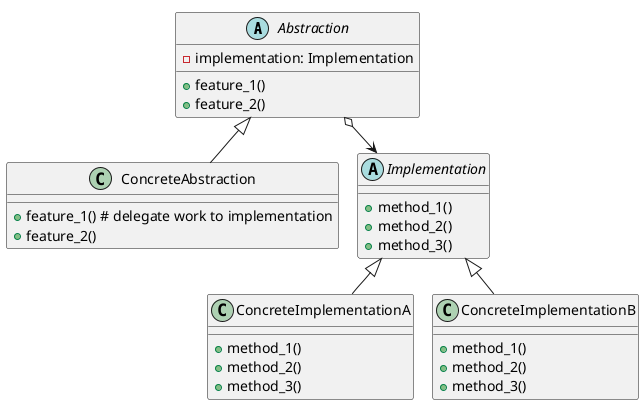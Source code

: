 @startuml
!pragma layout smetana
'https://plantuml.com/class-diagram

abstract class Abstraction {
  - implementation: Implementation
  + feature_1()
  + feature_2()
}
class ConcreteAbstraction{
  + feature_1() # delegate work to implementation
  + feature_2()
}
abstract class Implementation {
  + method_1()
  + method_2()
  + method_3()
}
class ConcreteImplementationA{
   + method_1()
  + method_2()
  + method_3()
}
class ConcreteImplementationB{
   + method_1()
  + method_2()
  + method_3()
}

Abstraction o--> Implementation

Abstraction <|-- ConcreteAbstraction
Implementation <|-- ConcreteImplementationA
Implementation <|-- ConcreteImplementationB

@enduml